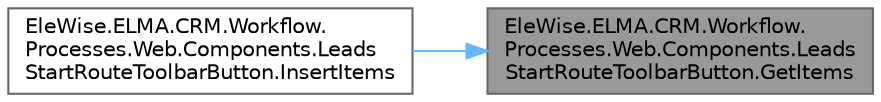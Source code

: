 digraph "EleWise.ELMA.CRM.Workflow.Processes.Web.Components.LeadsStartRouteToolbarButton.GetItems"
{
 // LATEX_PDF_SIZE
  bgcolor="transparent";
  edge [fontname=Helvetica,fontsize=10,labelfontname=Helvetica,labelfontsize=10];
  node [fontname=Helvetica,fontsize=10,shape=box,height=0.2,width=0.4];
  rankdir="RL";
  Node1 [id="Node000001",label="EleWise.ELMA.CRM.Workflow.\lProcesses.Web.Components.Leads\lStartRouteToolbarButton.GetItems",height=0.2,width=0.4,color="gray40", fillcolor="grey60", style="filled", fontcolor="black",tooltip="Получить список активных элементов для анализа в других точках"];
  Node1 -> Node2 [id="edge1_Node000001_Node000002",dir="back",color="steelblue1",style="solid",tooltip=" "];
  Node2 [id="Node000002",label="EleWise.ELMA.CRM.Workflow.\lProcesses.Web.Components.Leads\lStartRouteToolbarButton.InsertItems",height=0.2,width=0.4,color="grey40", fillcolor="white", style="filled",URL="$class_ele_wise_1_1_e_l_m_a_1_1_c_r_m_1_1_workflow_1_1_processes_1_1_web_1_1_components_1_1_leads_start_route_toolbar_button.html#ac7268c82183d36c2eaacb35863403406",tooltip="Обработать корневой активный элемент"];
}
